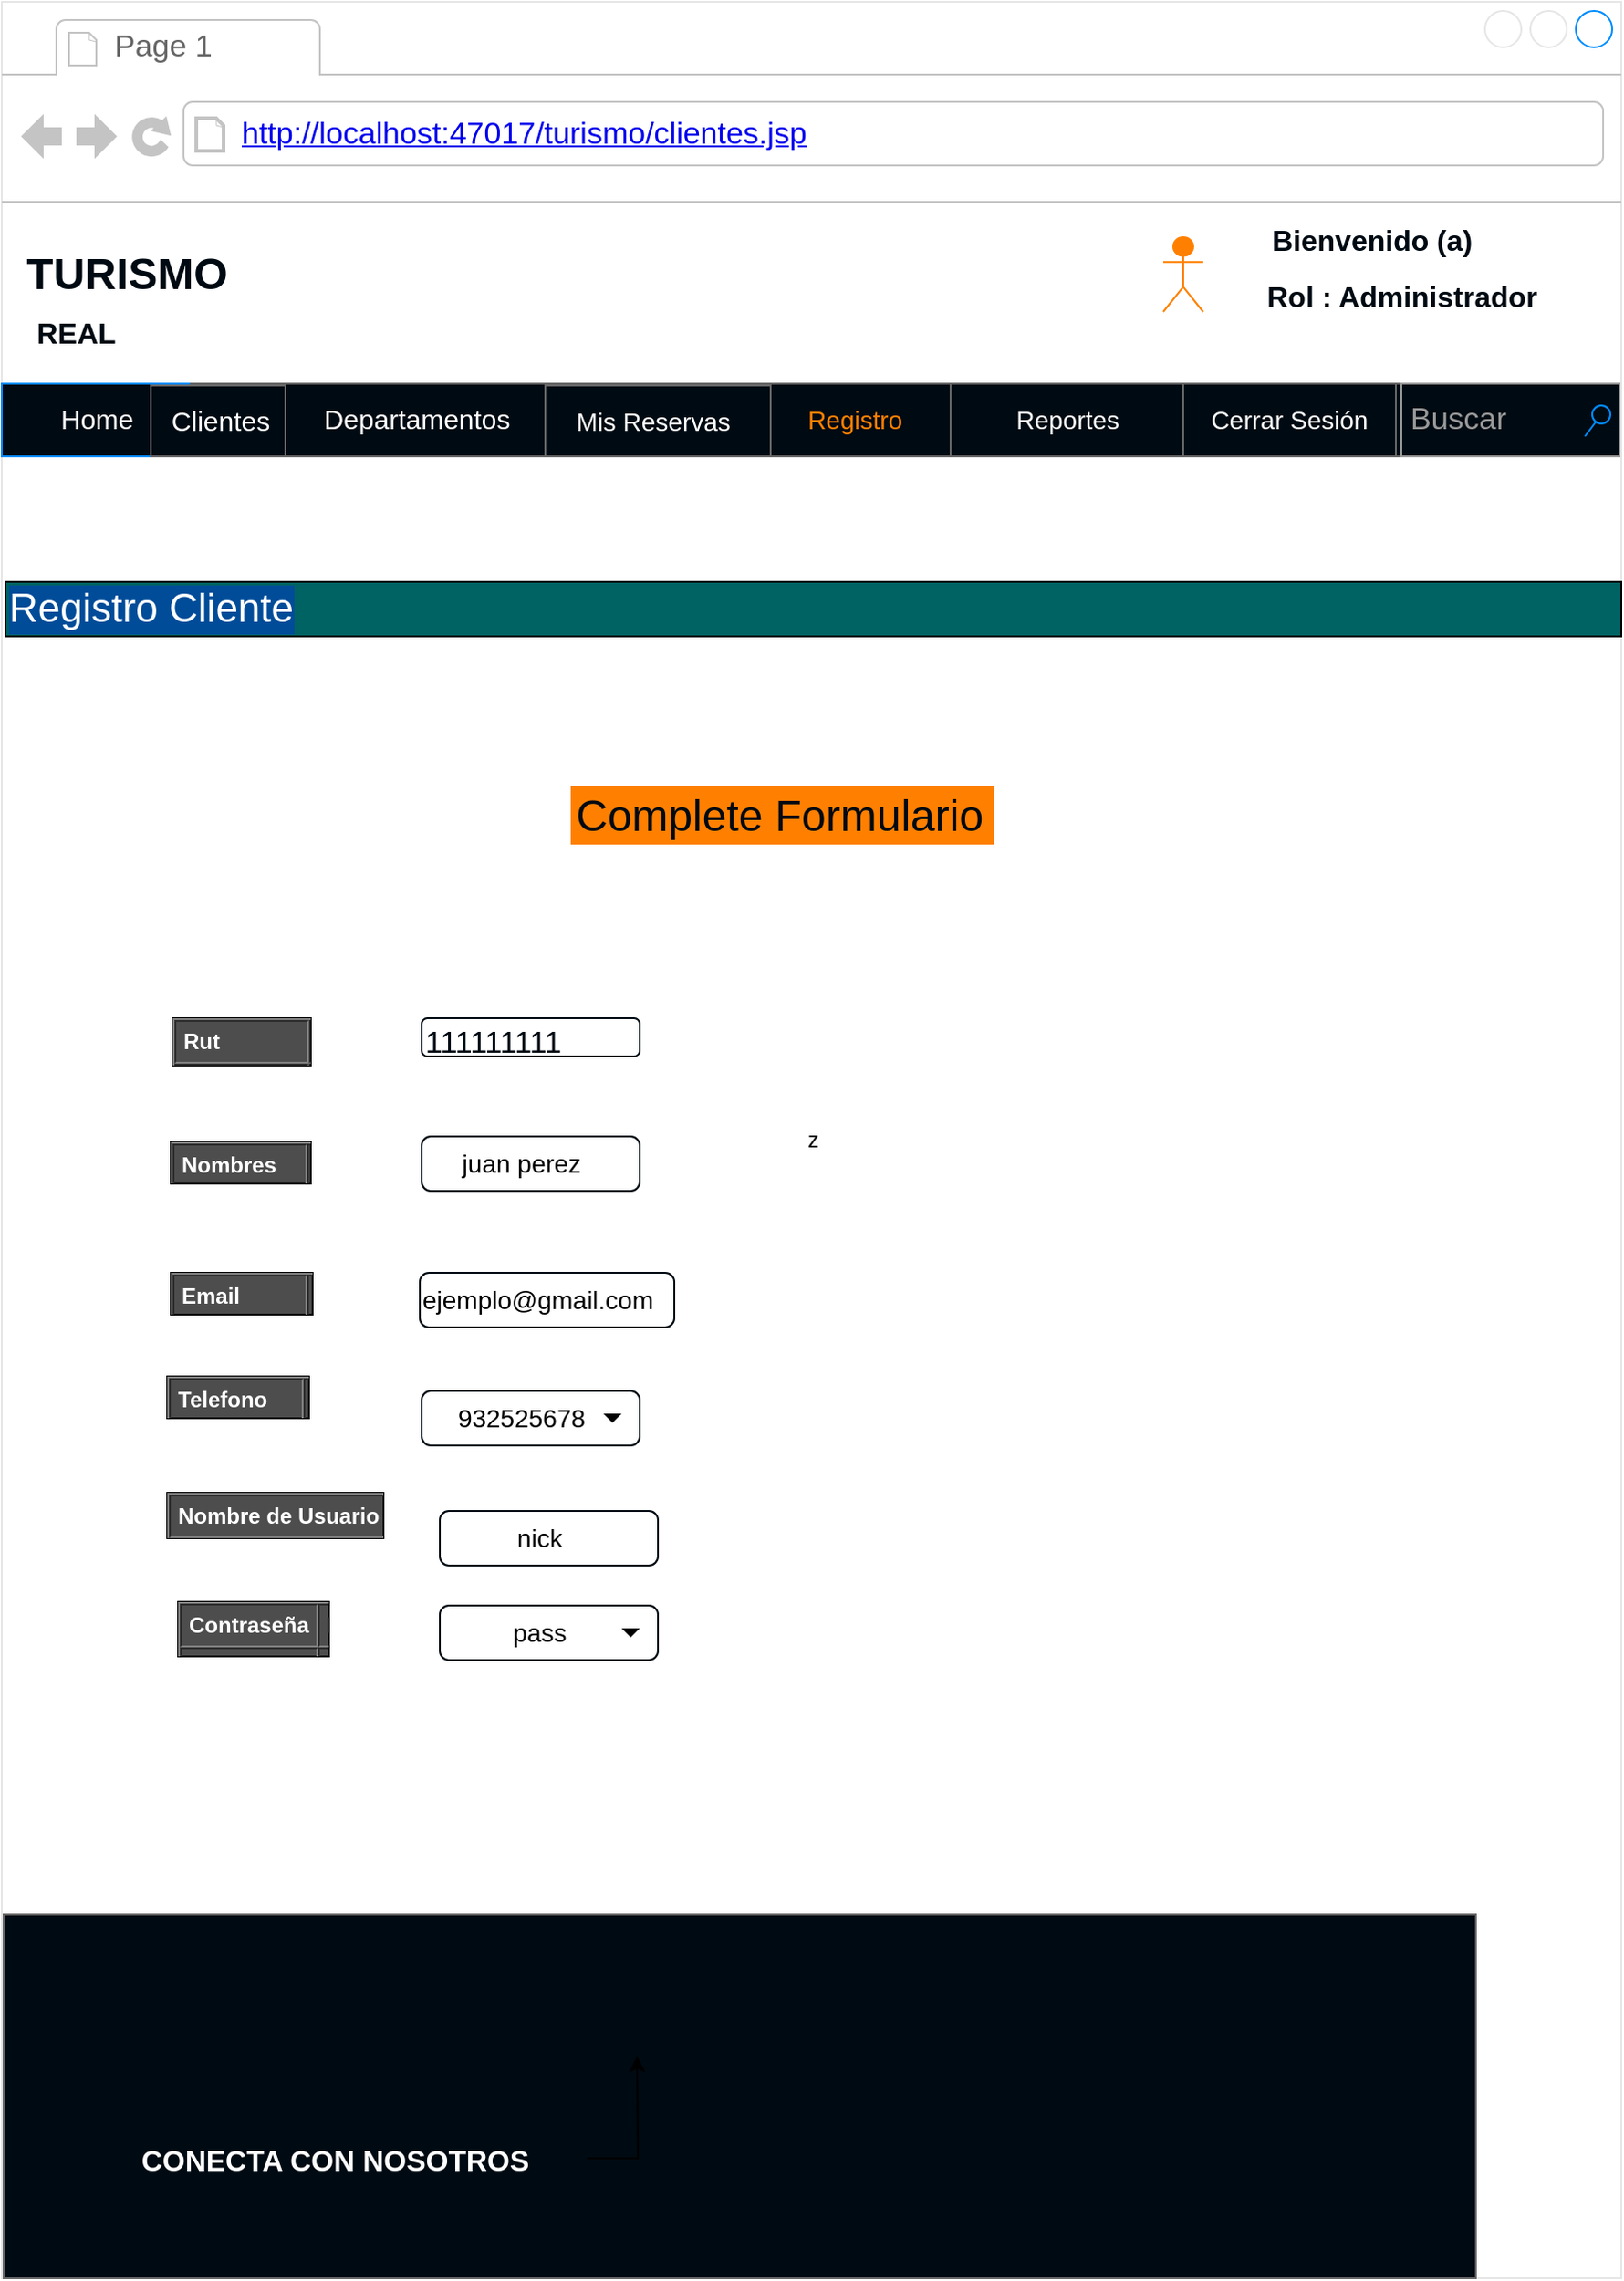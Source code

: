 <mxfile version="11.3.0" type="device" pages="1"><diagram id="nn8o-nB9Y3j_0N80eLnz" name="Page-1"><mxGraphModel dx="1695" dy="433" grid="1" gridSize="10" guides="1" tooltips="1" connect="1" arrows="1" fold="1" page="1" pageScale="1" pageWidth="827" pageHeight="1169" math="0" shadow="0"><root><mxCell id="0"/><mxCell id="1" parent="0"/><mxCell id="z3tYPHD0cMB__CtrZn7K-1" value="z" style="strokeWidth=1;shadow=0;dashed=0;align=center;html=1;shape=mxgraph.mockup.containers.browserWindow;rSize=0;fillColor=#FFFFFF;strokeColor=#E6E6E6;strokeColor2=#008cff;strokeColor3=#c4c4c4;mainText=,;recursiveResize=0;" parent="1" vertex="1"><mxGeometry x="-313" y="308" width="891" height="1252" as="geometry"/></mxCell><mxCell id="z3tYPHD0cMB__CtrZn7K-2" value="Page 1" style="strokeWidth=1;shadow=0;dashed=0;align=center;html=1;shape=mxgraph.mockup.containers.anchor;fontSize=17;fontColor=#666666;align=left;" parent="z3tYPHD0cMB__CtrZn7K-1" vertex="1"><mxGeometry x="60" y="12" width="110" height="26" as="geometry"/></mxCell><mxCell id="z3tYPHD0cMB__CtrZn7K-3" value="&lt;a href=&quot;http://localhost:47017/turismo/misreservas.jsp&quot;&gt;http://localhost:47017/turismo/clientes.jsp&lt;/a&gt;" style="strokeWidth=1;shadow=0;dashed=0;align=center;html=1;shape=mxgraph.mockup.containers.anchor;rSize=0;fontSize=17;fontColor=#666666;align=left;" parent="z3tYPHD0cMB__CtrZn7K-1" vertex="1"><mxGeometry x="130" y="60" width="250" height="26" as="geometry"/></mxCell><mxCell id="z3tYPHD0cMB__CtrZn7K-37" style="edgeStyle=orthogonalEdgeStyle;rounded=0;orthogonalLoop=1;jettySize=auto;html=1;fontSize=22;fontColor=#FFFFFF;" parent="z3tYPHD0cMB__CtrZn7K-1" target="z3tYPHD0cMB__CtrZn7K-1" edge="1"><mxGeometry relative="1" as="geometry"/></mxCell><mxCell id="z3tYPHD0cMB__CtrZn7K-62" value="&lt;font color=&quot;#ffffff&quot;&gt;Registro Cliente&lt;/font&gt;" style="rounded=0;whiteSpace=wrap;html=1;labelBackgroundColor=#004C99;fontSize=22;fontColor=#004C99;align=left;fillColor=#006363;" parent="z3tYPHD0cMB__CtrZn7K-1" vertex="1"><mxGeometry x="2" y="319" width="889" height="30" as="geometry"/></mxCell><mxCell id="z3tYPHD0cMB__CtrZn7K-71" value="&lt;table cellpadding=&quot;4&quot; cellspacing=&quot;0&quot; border=&quot;1&quot; style=&quot;font-size: 1em ; width: 100% ; height: 100%&quot;&gt;&lt;tbody&gt;&lt;tr&gt;&lt;th&gt;Rut&amp;nbsp;&lt;/th&gt;&lt;th&gt;Departamento&lt;/th&gt;&lt;/tr&gt;&lt;tr&gt;&lt;td&gt;row 1, cell 1&lt;/td&gt;&lt;td&gt;row 1, cell 2&lt;/td&gt;&lt;/tr&gt;&lt;tr&gt;&lt;td&gt;&lt;br&gt;&lt;/td&gt;&lt;td&gt;&lt;br&gt;&lt;/td&gt;&lt;/tr&gt;&lt;/tbody&gt;&lt;/table&gt; " style="verticalAlign=top;align=left;overflow=fill;fillColor=#4D4D4D;fontSize=12;fontFamily=Helvetica;html=1;fontColor=#FFFFFF;" parent="z3tYPHD0cMB__CtrZn7K-1" vertex="1"><mxGeometry x="94" y="559" width="76" height="26" as="geometry"/></mxCell><mxCell id="z3tYPHD0cMB__CtrZn7K-72" value="&lt;table cellpadding=&quot;4&quot; cellspacing=&quot;0&quot; border=&quot;1&quot; style=&quot;font-size: 1em ; width: 100% ; height: 100%&quot;&gt;&lt;tbody&gt;&lt;tr&gt;&lt;th&gt;Email&lt;/th&gt;&lt;th&gt;Estado Pago&lt;/th&gt;&lt;/tr&gt;&lt;tr&gt;&lt;td&gt;row 1, cell 1&lt;/td&gt;&lt;td&gt;row 1, cell 2&lt;/td&gt;&lt;/tr&gt;&lt;tr&gt;&lt;td&gt;&lt;br&gt;&lt;/td&gt;&lt;td&gt;&lt;br&gt;&lt;/td&gt;&lt;/tr&gt;&lt;/tbody&gt;&lt;/table&gt; " style="verticalAlign=top;align=left;overflow=fill;fillColor=#4D4D4D;fontSize=12;fontFamily=Helvetica;html=1;fontColor=#FFFFFF;" parent="z3tYPHD0cMB__CtrZn7K-1" vertex="1"><mxGeometry x="93" y="699" width="78" height="23" as="geometry"/></mxCell><mxCell id="z3tYPHD0cMB__CtrZn7K-110" value="TURISMO" style="text;html=1;strokeColor=none;fillColor=none;align=center;verticalAlign=middle;whiteSpace=wrap;rounded=0;labelBackgroundColor=none;fontSize=24;fontColor=#000A12;fontStyle=1" parent="z3tYPHD0cMB__CtrZn7K-1" vertex="1"><mxGeometry x="41" y="140" width="56" height="20" as="geometry"/></mxCell><mxCell id="z3tYPHD0cMB__CtrZn7K-111" value="&lt;font style=&quot;font-size: 16px&quot;&gt;REAL&lt;/font&gt;" style="text;html=1;strokeColor=none;fillColor=none;align=center;verticalAlign=middle;whiteSpace=wrap;rounded=0;labelBackgroundColor=none;fontSize=22;fontColor=#000A12;fontStyle=1;direction=south;" parent="z3tYPHD0cMB__CtrZn7K-1" vertex="1"><mxGeometry x="26" y="160" width="30" height="41" as="geometry"/></mxCell><mxCell id="z3tYPHD0cMB__CtrZn7K-5" value="" style="strokeWidth=1;shadow=0;dashed=0;align=center;html=1;shape=mxgraph.mockup.text.rrect;rSize=0;fillColor=#000A12;strokeColor=#666666;" parent="z3tYPHD0cMB__CtrZn7K-1" vertex="1"><mxGeometry y="210" width="890" height="40" as="geometry"/></mxCell><mxCell id="z3tYPHD0cMB__CtrZn7K-7" value="&lt;font style=&quot;font-size: 14px&quot; color=&quot;#ff8000&quot;&gt;Registro&lt;br&gt;&lt;/font&gt;" style="strokeColor=inherit;fillColor=inherit;gradientColor=inherit;strokeWidth=1;shadow=0;dashed=0;align=center;html=1;shape=mxgraph.mockup.text.rrect;rSize=0;fontSize=17;fontColor=#0000ff;" parent="z3tYPHD0cMB__CtrZn7K-5" vertex="1"><mxGeometry x="405" width="128" height="40" as="geometry"/></mxCell><mxCell id="z3tYPHD0cMB__CtrZn7K-8" value="&lt;font style=&quot;font-size: 14px&quot; color=&quot;#ffffff&quot;&gt;Cerrar Sesión&lt;/font&gt;" style="strokeColor=inherit;fillColor=inherit;gradientColor=inherit;strokeWidth=1;shadow=0;dashed=0;align=center;html=1;shape=mxgraph.mockup.text.rrect;rSize=0;fontSize=17;fontColor=#0000ff;" parent="z3tYPHD0cMB__CtrZn7K-5" vertex="1"><mxGeometry x="649" width="118" height="40" as="geometry"/></mxCell><mxCell id="z3tYPHD0cMB__CtrZn7K-9" value="&lt;font style=&quot;font-size: 15px&quot;&gt;Home&lt;/font&gt;" style="strokeWidth=1;shadow=0;dashed=0;align=center;html=1;shape=mxgraph.mockup.text.rrect;rSize=0;fontSize=17;fontColor=#ffffff;fillColor=#000A12;strokeColor=#008cff;" parent="z3tYPHD0cMB__CtrZn7K-5" vertex="1"><mxGeometry width="103" height="40" as="geometry"/></mxCell><mxCell id="z3tYPHD0cMB__CtrZn7K-164" value="&lt;font style=&quot;font-size: 14px&quot; color=&quot;#ffffff&quot;&gt;Mis Reservas&lt;/font&gt;" style="strokeColor=inherit;fillColor=inherit;gradientColor=inherit;strokeWidth=1;shadow=0;dashed=0;align=center;html=1;shape=mxgraph.mockup.text.rrect;rSize=0;fontSize=17;fontColor=#0000ff;" parent="z3tYPHD0cMB__CtrZn7K-5" vertex="1"><mxGeometry x="293" y="1" width="130" height="39" as="geometry"/></mxCell><mxCell id="SbKn4umpk4SBxDPT1Sp--4" value="&lt;font style=&quot;font-size: 15px&quot; color=&quot;#ffffff&quot;&gt;Clientes&lt;/font&gt;" style="strokeColor=inherit;fillColor=inherit;gradientColor=inherit;strokeWidth=1;shadow=0;dashed=0;align=center;html=1;shape=mxgraph.mockup.text.rrect;rSize=0;fontSize=17;fontColor=#0000ff;" parent="z3tYPHD0cMB__CtrZn7K-5" vertex="1"><mxGeometry x="82" y="1" width="76" height="39" as="geometry"/></mxCell><mxCell id="SbKn4umpk4SBxDPT1Sp--5" value="&lt;font style=&quot;font-size: 14px&quot; color=&quot;#ffffff&quot;&gt;Reportes&lt;/font&gt;" style="strokeColor=inherit;fillColor=inherit;gradientColor=inherit;strokeWidth=1;shadow=0;dashed=0;align=center;html=1;shape=mxgraph.mockup.text.rrect;rSize=0;fontSize=17;fontColor=#0000ff;" parent="z3tYPHD0cMB__CtrZn7K-5" vertex="1"><mxGeometry x="522" width="128" height="40" as="geometry"/></mxCell><mxCell id="z3tYPHD0cMB__CtrZn7K-6" value="&lt;font style=&quot;font-size: 15px&quot; color=&quot;#ffffff&quot;&gt;Departamentos&lt;/font&gt;" style="strokeColor=inherit;fillColor=inherit;gradientColor=inherit;strokeWidth=1;shadow=0;dashed=0;align=center;html=1;shape=mxgraph.mockup.text.rrect;rSize=0;fontSize=17;fontColor=#0000ff;" parent="z3tYPHD0cMB__CtrZn7K-5" vertex="1"><mxGeometry x="156" width="143" height="40" as="geometry"/></mxCell><mxCell id="z3tYPHD0cMB__CtrZn7K-14" value="Buscar" style="strokeWidth=1;shadow=0;dashed=0;align=center;html=1;shape=mxgraph.mockup.forms.searchBox;strokeColor=#999999;mainText=;fillColor=#000A12;strokeColor2=#008cff;fontColor=#999999;fontSize=17;align=left;spacingLeft=3;gradientColor=none;" parent="z3tYPHD0cMB__CtrZn7K-5" vertex="1"><mxGeometry x="770" width="120" height="40" as="geometry"/></mxCell><mxCell id="z3tYPHD0cMB__CtrZn7K-120" value="" style="shape=umlActor;verticalLabelPosition=bottom;labelBackgroundColor=#ffffff;verticalAlign=top;html=1;outlineConnect=0;strokeColor=#FF8000;fillColor=#FF8000;gradientColor=none;fontSize=24;fontColor=#000A12;align=left;" parent="z3tYPHD0cMB__CtrZn7K-1" vertex="1"><mxGeometry x="639" y="129.5" width="22" height="41" as="geometry"/></mxCell><mxCell id="z3tYPHD0cMB__CtrZn7K-121" value="&lt;span style=&quot;font-size: 16px&quot;&gt;Bienvenido (a)&lt;/span&gt;" style="text;html=1;strokeColor=none;fillColor=none;align=center;verticalAlign=middle;whiteSpace=wrap;rounded=0;labelBackgroundColor=none;fontSize=22;fontColor=#000A12;fontStyle=1;direction=south;" parent="z3tYPHD0cMB__CtrZn7K-1" vertex="1"><mxGeometry x="685.5" y="109" width="136" height="41" as="geometry"/></mxCell><mxCell id="z3tYPHD0cMB__CtrZn7K-122" value="&lt;span style=&quot;font-size: 16px&quot;&gt;Rol : Administrador&lt;br&gt;&lt;/span&gt;" style="text;html=1;strokeColor=none;fillColor=none;align=center;verticalAlign=middle;whiteSpace=wrap;rounded=0;labelBackgroundColor=none;fontSize=22;fontColor=#000A12;fontStyle=1;direction=south;" parent="z3tYPHD0cMB__CtrZn7K-1" vertex="1"><mxGeometry x="680" y="140" width="181" height="41" as="geometry"/></mxCell><mxCell id="z3tYPHD0cMB__CtrZn7K-148" value="" style="strokeWidth=1;shadow=0;dashed=0;align=center;html=1;shape=mxgraph.mockup.text.rrect;rSize=0;fillColor=#000A12;strokeColor=#666666;" parent="z3tYPHD0cMB__CtrZn7K-1" vertex="1"><mxGeometry x="1" y="1052" width="810" height="200" as="geometry"/></mxCell><mxCell id="z3tYPHD0cMB__CtrZn7K-154" value="" style="edgeStyle=orthogonalEdgeStyle;rounded=0;orthogonalLoop=1;jettySize=auto;html=1;fontSize=24;fontColor=#FFFFFF;" parent="z3tYPHD0cMB__CtrZn7K-148" source="z3tYPHD0cMB__CtrZn7K-147" edge="1"><mxGeometry relative="1" as="geometry"><mxPoint x="348.5" y="77.679" as="targetPoint"/></mxGeometry></mxCell><mxCell id="z3tYPHD0cMB__CtrZn7K-147" value="&lt;span style=&quot;font-size: 16px&quot;&gt;CONECTA CON NOSOTROS&lt;br&gt;&lt;/span&gt;" style="text;html=1;strokeColor=none;fillColor=none;align=center;verticalAlign=middle;whiteSpace=wrap;rounded=0;labelBackgroundColor=none;fontSize=22;fontColor=#FFFFFF;fontStyle=1;direction=south;" parent="z3tYPHD0cMB__CtrZn7K-148" vertex="1"><mxGeometry x="44.0" y="89.286" width="277" height="89.286" as="geometry"/></mxCell><mxCell id="z3tYPHD0cMB__CtrZn7K-169" value="Complete Formulario" style="rounded=0;whiteSpace=wrap;html=1;labelBackgroundColor=none;strokeColor=#FF8000;fillColor=#FF8000;gradientColor=none;fontSize=24;fontColor=#000A12;align=left;" parent="z3tYPHD0cMB__CtrZn7K-1" vertex="1"><mxGeometry x="313.5" y="432" width="232" height="31" as="geometry"/></mxCell><mxCell id="z3tYPHD0cMB__CtrZn7K-170" value="&lt;table cellpadding=&quot;4&quot; cellspacing=&quot;0&quot; border=&quot;1&quot; style=&quot;font-size: 1em ; width: 100% ; height: 100%&quot;&gt;&lt;tbody&gt;&lt;tr&gt;&lt;th&gt;Nombres&lt;/th&gt;&lt;th&gt;Departamento&lt;/th&gt;&lt;/tr&gt;&lt;tr&gt;&lt;td&gt;row 1, cell 1&lt;/td&gt;&lt;td&gt;row 1, cell 2&lt;/td&gt;&lt;/tr&gt;&lt;tr&gt;&lt;td&gt;&lt;br&gt;&lt;/td&gt;&lt;td&gt;&lt;br&gt;&lt;/td&gt;&lt;/tr&gt;&lt;/tbody&gt;&lt;/table&gt; " style="verticalAlign=top;align=left;overflow=fill;fillColor=#4D4D4D;fontSize=12;fontFamily=Helvetica;html=1;fontColor=#FFFFFF;" parent="z3tYPHD0cMB__CtrZn7K-1" vertex="1"><mxGeometry x="93" y="627" width="77" height="23" as="geometry"/></mxCell><mxCell id="z3tYPHD0cMB__CtrZn7K-206" value="&lt;font style=&quot;font-size: 17px&quot;&gt;111111111&lt;/font&gt;" style="rounded=1;whiteSpace=wrap;html=1;labelBackgroundColor=none;strokeColor=#000A12;fillColor=#FFFFFF;gradientColor=none;fontSize=24;fontColor=#000A12;align=left;" parent="z3tYPHD0cMB__CtrZn7K-1" vertex="1"><mxGeometry x="231" y="559" width="120" height="21" as="geometry"/></mxCell><mxCell id="z3tYPHD0cMB__CtrZn7K-222" value="juan perez" style="html=1;shadow=0;dashed=0;shape=mxgraph.bootstrap.rrect;rSize=5;strokeColor=#000A12;spacingRight=10;fontSize=14;whiteSpace=wrap;fillColor=#ffffff;align=center;labelBackgroundColor=none;" parent="z3tYPHD0cMB__CtrZn7K-1" vertex="1"><mxGeometry x="231" y="624" width="120" height="30" as="geometry"/></mxCell><mxCell id="z3tYPHD0cMB__CtrZn7K-224" value="ejemplo@gmail.com" style="html=1;shadow=0;dashed=0;shape=mxgraph.bootstrap.rrect;rSize=5;strokeColor=#000A12;spacingRight=10;fontSize=14;whiteSpace=wrap;fillColor=#ffffff;align=center;labelBackgroundColor=none;" parent="z3tYPHD0cMB__CtrZn7K-1" vertex="1"><mxGeometry x="230" y="699" width="140" height="30" as="geometry"/></mxCell><mxCell id="8s67kKPueavE6GUIcUIv-1" value="&lt;table cellpadding=&quot;4&quot; cellspacing=&quot;0&quot; border=&quot;1&quot; style=&quot;font-size: 1em ; width: 100% ; height: 100%&quot;&gt;&lt;tbody&gt;&lt;tr&gt;&lt;th&gt;Telefono&lt;/th&gt;&lt;th&gt;Estado Pago&lt;/th&gt;&lt;/tr&gt;&lt;tr&gt;&lt;td&gt;row 1, cell 1&lt;/td&gt;&lt;td&gt;row 1, cell 2&lt;/td&gt;&lt;/tr&gt;&lt;tr&gt;&lt;td&gt;&lt;br&gt;&lt;/td&gt;&lt;td&gt;&lt;br&gt;&lt;/td&gt;&lt;/tr&gt;&lt;/tbody&gt;&lt;/table&gt; " style="verticalAlign=top;align=left;overflow=fill;fillColor=#4D4D4D;fontSize=12;fontFamily=Helvetica;html=1;fontColor=#FFFFFF;" vertex="1" parent="z3tYPHD0cMB__CtrZn7K-1"><mxGeometry x="91" y="756" width="78" height="23" as="geometry"/></mxCell><mxCell id="8s67kKPueavE6GUIcUIv-2" value="&lt;table cellpadding=&quot;4&quot; cellspacing=&quot;0&quot; border=&quot;1&quot; style=&quot;font-size: 1em ; width: 100% ; height: 100%&quot;&gt;&lt;tbody&gt;&lt;tr&gt;&lt;th&gt;Nombre de Usuario&lt;/th&gt;&lt;th&gt;Estado Pago&lt;/th&gt;&lt;/tr&gt;&lt;tr&gt;&lt;td&gt;row 1, cell 1&lt;/td&gt;&lt;td&gt;row 1, cell 2&lt;/td&gt;&lt;/tr&gt;&lt;tr&gt;&lt;td&gt;&lt;br&gt;&lt;/td&gt;&lt;td&gt;&lt;br&gt;&lt;/td&gt;&lt;/tr&gt;&lt;/tbody&gt;&lt;/table&gt; " style="verticalAlign=top;align=left;overflow=fill;fillColor=#4D4D4D;fontSize=12;fontFamily=Helvetica;html=1;fontColor=#FFFFFF;" vertex="1" parent="z3tYPHD0cMB__CtrZn7K-1"><mxGeometry x="91" y="820" width="119" height="25" as="geometry"/></mxCell><mxCell id="8s67kKPueavE6GUIcUIv-3" value="&lt;table cellpadding=&quot;4&quot; cellspacing=&quot;0&quot; border=&quot;1&quot; style=&quot;font-size: 1em ; width: 100% ; height: 100%&quot;&gt;&lt;tbody&gt;&lt;tr&gt;&lt;th&gt;Contraseña&lt;/th&gt;&lt;th&gt;Estado Pago&lt;/th&gt;&lt;/tr&gt;&lt;tr&gt;&lt;td&gt;row 1, cell 1&lt;/td&gt;&lt;td&gt;row 1, cell 2&lt;/td&gt;&lt;/tr&gt;&lt;tr&gt;&lt;td&gt;&lt;br&gt;&lt;/td&gt;&lt;td&gt;&lt;br&gt;&lt;/td&gt;&lt;/tr&gt;&lt;/tbody&gt;&lt;/table&gt; " style="verticalAlign=top;align=left;overflow=fill;fillColor=#4D4D4D;fontSize=12;fontFamily=Helvetica;html=1;fontColor=#FFFFFF;" vertex="1" parent="z3tYPHD0cMB__CtrZn7K-1"><mxGeometry x="97" y="880" width="83" height="30" as="geometry"/></mxCell><mxCell id="8s67kKPueavE6GUIcUIv-4" value="932525678" style="html=1;shadow=0;dashed=0;shape=mxgraph.bootstrap.rrect;rSize=5;strokeColor=#000A12;spacingRight=10;fontSize=14;whiteSpace=wrap;fillColor=#ffffff;align=center;labelBackgroundColor=none;" vertex="1" parent="z3tYPHD0cMB__CtrZn7K-1"><mxGeometry x="231" y="764" width="120" height="30" as="geometry"/></mxCell><mxCell id="8s67kKPueavE6GUIcUIv-5" value="" style="shape=triangle;direction=south;fillColor=#000000;strokeColor=none;perimeter=none;" vertex="1" parent="8s67kKPueavE6GUIcUIv-4"><mxGeometry x="1" y="0.5" width="10" height="5" relative="1" as="geometry"><mxPoint x="-20" y="-2.5" as="offset"/></mxGeometry></mxCell><mxCell id="8s67kKPueavE6GUIcUIv-6" value="nick" style="html=1;shadow=0;dashed=0;shape=mxgraph.bootstrap.rrect;rSize=5;strokeColor=#000A12;spacingRight=10;fontSize=14;whiteSpace=wrap;fillColor=#ffffff;align=center;labelBackgroundColor=none;" vertex="1" parent="z3tYPHD0cMB__CtrZn7K-1"><mxGeometry x="241" y="830" width="120" height="30" as="geometry"/></mxCell><mxCell id="8s67kKPueavE6GUIcUIv-8" value="pass" style="html=1;shadow=0;dashed=0;shape=mxgraph.bootstrap.rrect;rSize=5;strokeColor=#000A12;spacingRight=10;fontSize=14;whiteSpace=wrap;fillColor=#ffffff;align=center;labelBackgroundColor=none;" vertex="1" parent="z3tYPHD0cMB__CtrZn7K-1"><mxGeometry x="241" y="882" width="120" height="30" as="geometry"/></mxCell><mxCell id="8s67kKPueavE6GUIcUIv-9" value="" style="shape=triangle;direction=south;fillColor=#000000;strokeColor=none;perimeter=none;" vertex="1" parent="8s67kKPueavE6GUIcUIv-8"><mxGeometry x="1" y="0.5" width="10" height="5" relative="1" as="geometry"><mxPoint x="-20" y="-2.5" as="offset"/></mxGeometry></mxCell></root></mxGraphModel></diagram></mxfile>
